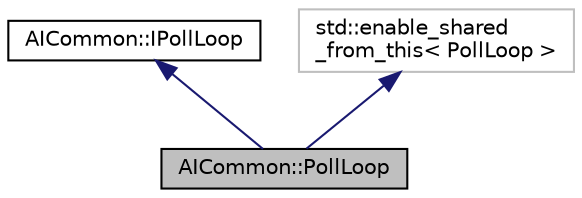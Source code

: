 digraph "AICommon::PollLoop"
{
 // LATEX_PDF_SIZE
  edge [fontname="Helvetica",fontsize="10",labelfontname="Helvetica",labelfontsize="10"];
  node [fontname="Helvetica",fontsize="10",shape=record];
  Node1 [label="AICommon::PollLoop",height=0.2,width=0.4,color="black", fillcolor="grey75", style="filled", fontcolor="black",tooltip="A wrapper around epoll that allows for adding, modifying & deleting of source events."];
  Node2 -> Node1 [dir="back",color="midnightblue",fontsize="10",style="solid",fontname="Helvetica"];
  Node2 [label="AICommon::IPollLoop",height=0.2,width=0.4,color="black", fillcolor="white", style="filled",URL="$classAICommon_1_1IPollLoop.html",tooltip=" "];
  Node3 -> Node1 [dir="back",color="midnightblue",fontsize="10",style="solid",fontname="Helvetica"];
  Node3 [label="std::enable_shared\l_from_this\< PollLoop \>",height=0.2,width=0.4,color="grey75", fillcolor="white", style="filled",tooltip=" "];
}
